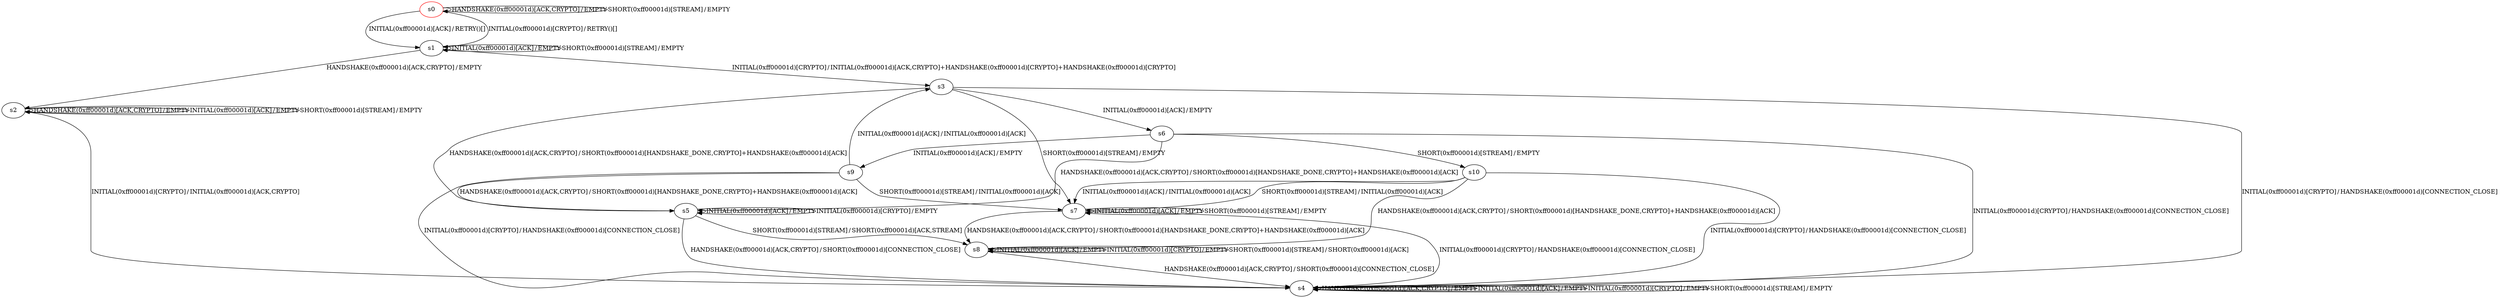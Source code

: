 digraph G {
label=""
s0 [color="red"]
s1
s2
s3
s4
s5
s6
s7
s8
s9
s10
s0 [label="s0"];
s0 -> s0[label=<<table border="0" cellpadding="1" cellspacing="0"><tr><td>HANDSHAKE(0xff00001d)[ACK,CRYPTO]</td><td>/</td><td>EMPTY</td></tr></table>>]
s0 -> s1[label=<<table border="0" cellpadding="1" cellspacing="0"><tr><td>INITIAL(0xff00001d)[ACK]</td><td>/</td><td>RETRY()[]</td></tr></table>>]
s0 -> s1[label=<<table border="0" cellpadding="1" cellspacing="0"><tr><td>INITIAL(0xff00001d)[CRYPTO]</td><td>/</td><td>RETRY()[]</td></tr></table>>]
s0 -> s0[label=<<table border="0" cellpadding="1" cellspacing="0"><tr><td>SHORT(0xff00001d)[STREAM]</td><td>/</td><td>EMPTY</td></tr></table>>]
s1 [label="s1"];
s1 -> s2[label=<<table border="0" cellpadding="1" cellspacing="0"><tr><td>HANDSHAKE(0xff00001d)[ACK,CRYPTO]</td><td>/</td><td>EMPTY</td></tr></table>>]
s1 -> s1[label=<<table border="0" cellpadding="1" cellspacing="0"><tr><td>INITIAL(0xff00001d)[ACK]</td><td>/</td><td>EMPTY</td></tr></table>>]
s1 -> s3[label=<<table border="0" cellpadding="1" cellspacing="0"><tr><td>INITIAL(0xff00001d)[CRYPTO]</td><td>/</td><td>INITIAL(0xff00001d)[ACK,CRYPTO]+HANDSHAKE(0xff00001d)[CRYPTO]+HANDSHAKE(0xff00001d)[CRYPTO]</td></tr></table>>]
s1 -> s1[label=<<table border="0" cellpadding="1" cellspacing="0"><tr><td>SHORT(0xff00001d)[STREAM]</td><td>/</td><td>EMPTY</td></tr></table>>]
s2 [label="s2"];
s2 -> s2[label=<<table border="0" cellpadding="1" cellspacing="0"><tr><td>HANDSHAKE(0xff00001d)[ACK,CRYPTO]</td><td>/</td><td>EMPTY</td></tr></table>>]
s2 -> s2[label=<<table border="0" cellpadding="1" cellspacing="0"><tr><td>INITIAL(0xff00001d)[ACK]</td><td>/</td><td>EMPTY</td></tr></table>>]
s2 -> s4[label=<<table border="0" cellpadding="1" cellspacing="0"><tr><td>INITIAL(0xff00001d)[CRYPTO]</td><td>/</td><td>INITIAL(0xff00001d)[ACK,CRYPTO]</td></tr></table>>]
s2 -> s2[label=<<table border="0" cellpadding="1" cellspacing="0"><tr><td>SHORT(0xff00001d)[STREAM]</td><td>/</td><td>EMPTY</td></tr></table>>]
s3 [label="s3"];
s3 -> s5[label=<<table border="0" cellpadding="1" cellspacing="0"><tr><td>HANDSHAKE(0xff00001d)[ACK,CRYPTO]</td><td>/</td><td>SHORT(0xff00001d)[HANDSHAKE_DONE,CRYPTO]+HANDSHAKE(0xff00001d)[ACK]</td></tr></table>>]
s3 -> s6[label=<<table border="0" cellpadding="1" cellspacing="0"><tr><td>INITIAL(0xff00001d)[ACK]</td><td>/</td><td>EMPTY</td></tr></table>>]
s3 -> s4[label=<<table border="0" cellpadding="1" cellspacing="0"><tr><td>INITIAL(0xff00001d)[CRYPTO]</td><td>/</td><td>HANDSHAKE(0xff00001d)[CONNECTION_CLOSE]</td></tr></table>>]
s3 -> s7[label=<<table border="0" cellpadding="1" cellspacing="0"><tr><td>SHORT(0xff00001d)[STREAM]</td><td>/</td><td>EMPTY</td></tr></table>>]
s4 [label="s4"];
s4 -> s4[label=<<table border="0" cellpadding="1" cellspacing="0"><tr><td>HANDSHAKE(0xff00001d)[ACK,CRYPTO]</td><td>/</td><td>EMPTY</td></tr></table>>]
s4 -> s4[label=<<table border="0" cellpadding="1" cellspacing="0"><tr><td>INITIAL(0xff00001d)[ACK]</td><td>/</td><td>EMPTY</td></tr></table>>]
s4 -> s4[label=<<table border="0" cellpadding="1" cellspacing="0"><tr><td>INITIAL(0xff00001d)[CRYPTO]</td><td>/</td><td>EMPTY</td></tr></table>>]
s4 -> s4[label=<<table border="0" cellpadding="1" cellspacing="0"><tr><td>SHORT(0xff00001d)[STREAM]</td><td>/</td><td>EMPTY</td></tr></table>>]
s5 [label="s5"];
s5 -> s4[label=<<table border="0" cellpadding="1" cellspacing="0"><tr><td>HANDSHAKE(0xff00001d)[ACK,CRYPTO]</td><td>/</td><td>SHORT(0xff00001d)[CONNECTION_CLOSE]</td></tr></table>>]
s5 -> s5[label=<<table border="0" cellpadding="1" cellspacing="0"><tr><td>INITIAL(0xff00001d)[ACK]</td><td>/</td><td>EMPTY</td></tr></table>>]
s5 -> s5[label=<<table border="0" cellpadding="1" cellspacing="0"><tr><td>INITIAL(0xff00001d)[CRYPTO]</td><td>/</td><td>EMPTY</td></tr></table>>]
s5 -> s8[label=<<table border="0" cellpadding="1" cellspacing="0"><tr><td>SHORT(0xff00001d)[STREAM]</td><td>/</td><td>SHORT(0xff00001d)[ACK,STREAM]</td></tr></table>>]
s6 [label="s6"];
s6 -> s5[label=<<table border="0" cellpadding="1" cellspacing="0"><tr><td>HANDSHAKE(0xff00001d)[ACK,CRYPTO]</td><td>/</td><td>SHORT(0xff00001d)[HANDSHAKE_DONE,CRYPTO]+HANDSHAKE(0xff00001d)[ACK]</td></tr></table>>]
s6 -> s9[label=<<table border="0" cellpadding="1" cellspacing="0"><tr><td>INITIAL(0xff00001d)[ACK]</td><td>/</td><td>EMPTY</td></tr></table>>]
s6 -> s4[label=<<table border="0" cellpadding="1" cellspacing="0"><tr><td>INITIAL(0xff00001d)[CRYPTO]</td><td>/</td><td>HANDSHAKE(0xff00001d)[CONNECTION_CLOSE]</td></tr></table>>]
s6 -> s10[label=<<table border="0" cellpadding="1" cellspacing="0"><tr><td>SHORT(0xff00001d)[STREAM]</td><td>/</td><td>EMPTY</td></tr></table>>]
s7 [label="s7"];
s7 -> s8[label=<<table border="0" cellpadding="1" cellspacing="0"><tr><td>HANDSHAKE(0xff00001d)[ACK,CRYPTO]</td><td>/</td><td>SHORT(0xff00001d)[HANDSHAKE_DONE,CRYPTO]+HANDSHAKE(0xff00001d)[ACK]</td></tr></table>>]
s7 -> s7[label=<<table border="0" cellpadding="1" cellspacing="0"><tr><td>INITIAL(0xff00001d)[ACK]</td><td>/</td><td>EMPTY</td></tr></table>>]
s7 -> s4[label=<<table border="0" cellpadding="1" cellspacing="0"><tr><td>INITIAL(0xff00001d)[CRYPTO]</td><td>/</td><td>HANDSHAKE(0xff00001d)[CONNECTION_CLOSE]</td></tr></table>>]
s7 -> s7[label=<<table border="0" cellpadding="1" cellspacing="0"><tr><td>SHORT(0xff00001d)[STREAM]</td><td>/</td><td>EMPTY</td></tr></table>>]
s8 [label="s8"];
s8 -> s4[label=<<table border="0" cellpadding="1" cellspacing="0"><tr><td>HANDSHAKE(0xff00001d)[ACK,CRYPTO]</td><td>/</td><td>SHORT(0xff00001d)[CONNECTION_CLOSE]</td></tr></table>>]
s8 -> s8[label=<<table border="0" cellpadding="1" cellspacing="0"><tr><td>INITIAL(0xff00001d)[ACK]</td><td>/</td><td>EMPTY</td></tr></table>>]
s8 -> s8[label=<<table border="0" cellpadding="1" cellspacing="0"><tr><td>INITIAL(0xff00001d)[CRYPTO]</td><td>/</td><td>EMPTY</td></tr></table>>]
s8 -> s8[label=<<table border="0" cellpadding="1" cellspacing="0"><tr><td>SHORT(0xff00001d)[STREAM]</td><td>/</td><td>SHORT(0xff00001d)[ACK]</td></tr></table>>]
s9 [label="s9"];
s9 -> s5[label=<<table border="0" cellpadding="1" cellspacing="0"><tr><td>HANDSHAKE(0xff00001d)[ACK,CRYPTO]</td><td>/</td><td>SHORT(0xff00001d)[HANDSHAKE_DONE,CRYPTO]+HANDSHAKE(0xff00001d)[ACK]</td></tr></table>>]
s9 -> s3[label=<<table border="0" cellpadding="1" cellspacing="0"><tr><td>INITIAL(0xff00001d)[ACK]</td><td>/</td><td>INITIAL(0xff00001d)[ACK]</td></tr></table>>]
s9 -> s4[label=<<table border="0" cellpadding="1" cellspacing="0"><tr><td>INITIAL(0xff00001d)[CRYPTO]</td><td>/</td><td>HANDSHAKE(0xff00001d)[CONNECTION_CLOSE]</td></tr></table>>]
s9 -> s7[label=<<table border="0" cellpadding="1" cellspacing="0"><tr><td>SHORT(0xff00001d)[STREAM]</td><td>/</td><td>INITIAL(0xff00001d)[ACK]</td></tr></table>>]
s10 [label="s10"];
s10 -> s8[label=<<table border="0" cellpadding="1" cellspacing="0"><tr><td>HANDSHAKE(0xff00001d)[ACK,CRYPTO]</td><td>/</td><td>SHORT(0xff00001d)[HANDSHAKE_DONE,CRYPTO]+HANDSHAKE(0xff00001d)[ACK]</td></tr></table>>]
s10 -> s7[label=<<table border="0" cellpadding="1" cellspacing="0"><tr><td>INITIAL(0xff00001d)[ACK]</td><td>/</td><td>INITIAL(0xff00001d)[ACK]</td></tr></table>>]
s10 -> s4[label=<<table border="0" cellpadding="1" cellspacing="0"><tr><td>INITIAL(0xff00001d)[CRYPTO]</td><td>/</td><td>HANDSHAKE(0xff00001d)[CONNECTION_CLOSE]</td></tr></table>>]
s10 -> s7[label=<<table border="0" cellpadding="1" cellspacing="0"><tr><td>SHORT(0xff00001d)[STREAM]</td><td>/</td><td>INITIAL(0xff00001d)[ACK]</td></tr></table>>]
}
